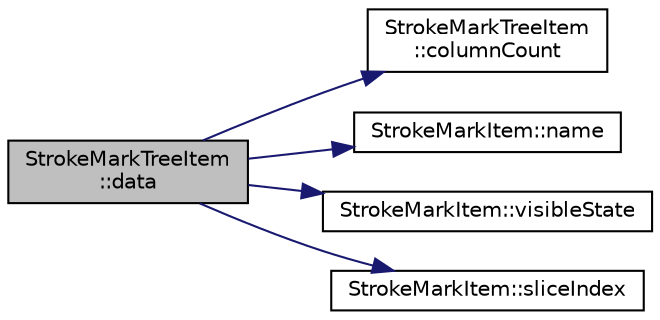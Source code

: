 digraph "StrokeMarkTreeItem::data"
{
  edge [fontname="Helvetica",fontsize="10",labelfontname="Helvetica",labelfontsize="10"];
  node [fontname="Helvetica",fontsize="10",shape=record];
  rankdir="LR";
  Node11 [label="StrokeMarkTreeItem\l::data",height=0.2,width=0.4,color="black", fillcolor="grey75", style="filled", fontcolor="black"];
  Node11 -> Node12 [color="midnightblue",fontsize="10",style="solid",fontname="Helvetica"];
  Node12 [label="StrokeMarkTreeItem\l::columnCount",height=0.2,width=0.4,color="black", fillcolor="white", style="filled",URL="$class_stroke_mark_tree_item.html#a99fd79cb9d6fe531754b1665fe94f635"];
  Node11 -> Node13 [color="midnightblue",fontsize="10",style="solid",fontname="Helvetica"];
  Node13 [label="StrokeMarkItem::name",height=0.2,width=0.4,color="black", fillcolor="white", style="filled",URL="$class_stroke_mark_item.html#aaecec181336552b1d43766f3ac479943"];
  Node11 -> Node14 [color="midnightblue",fontsize="10",style="solid",fontname="Helvetica"];
  Node14 [label="StrokeMarkItem::visibleState",height=0.2,width=0.4,color="black", fillcolor="white", style="filled",URL="$class_stroke_mark_item.html#aa589264b91dafeeb18f5a728c0e11ffe"];
  Node11 -> Node15 [color="midnightblue",fontsize="10",style="solid",fontname="Helvetica"];
  Node15 [label="StrokeMarkItem::sliceIndex",height=0.2,width=0.4,color="black", fillcolor="white", style="filled",URL="$class_stroke_mark_item.html#a9b2c61e0410a45f6052fff1435c65f71"];
}
